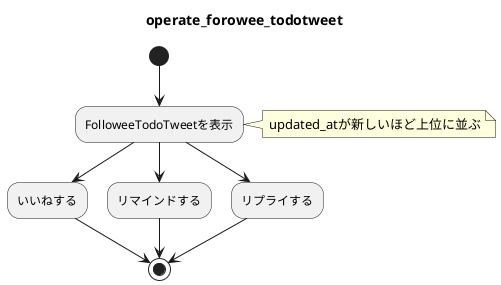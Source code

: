 @startuml
title: operate_forowee_todotweet

(*) --> "FolloweeTodoTweetを表示"
note right: updated_atが新しいほど上位に並ぶ

"FolloweeTodoTweetを表示" --> "いいねする"
"FolloweeTodoTweetを表示" --> "リマインドする"
"FolloweeTodoTweetを表示" --> "リプライする"

"いいねする" --> (*)
"リマインドする" --> (*)
"リプライする" --> (*)

@enduml
